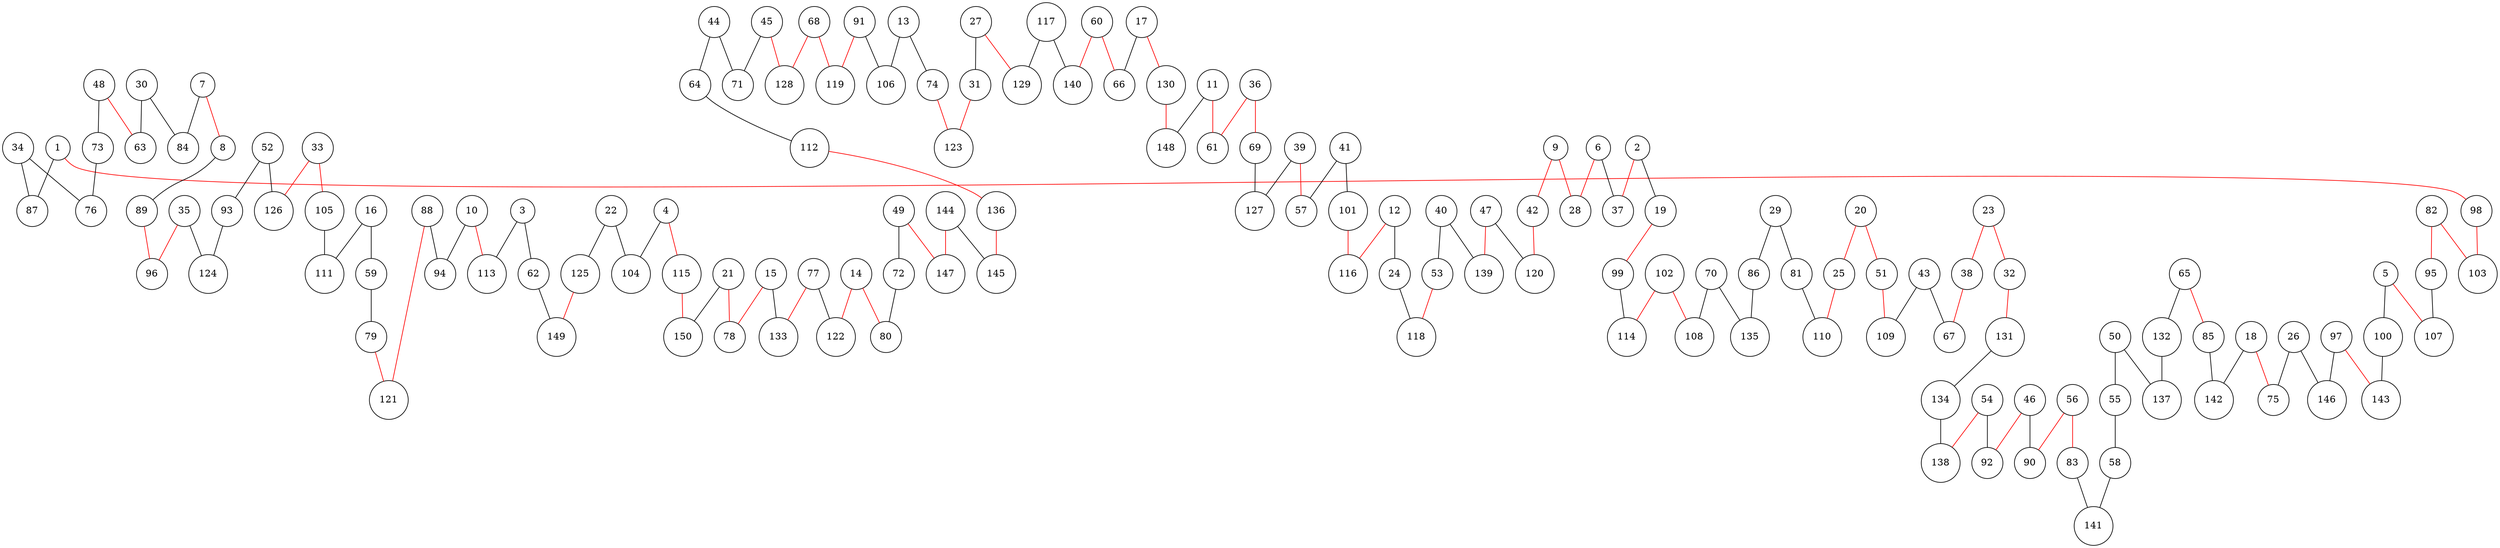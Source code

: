 graph ch150 {
	node [shape=circle fillcolor=white]
	1 [ pos = "1.070403,15.473337!"]
	2 [ pos = "17.502303,14.132669!"]
	3 [ pos = "1.090184,10.096625!"]
	4 [ pos = "1.527918,3.759195!"]
	5 [ pos = "4.090149,18.061076!"]
	6 [ pos = "19.725748,13.395577!"]
	7 [ pos = "3.223497,15.136220!"]
	8 [ pos = "4.045175,14.432919!"]
	9 [ pos = "18.899667,12.749494!"]
	10 [ pos = "2.824434,10.995623!"]
	11 [ pos = "19.938547,5.157585!"]
	12 [ pos = "15.338401,8.211936!"]
	13 [ pos = "5.500969,0.584369!"]
	14 [ pos = "8.084956,6.570059!"]
	15 [ pos = "6.885267,8.048578!"]
	16 [ pos = "7.059753,9.219271!"]
	17 [ pos = "18.576023,1.782125!"]
	18 [ pos = "10.091405,19.063659!"]
	19 [ pos = "18.108887,15.294098!"]
	20 [ pos = "13.960988,12.507889!"]
	21 [ pos = "4.042783,6.530959!"]
	22 [ pos = "0.496421,6.868557!"]
	23 [ pos = "11.366327,6.614630!"]
	24 [ pos = "16.175982,8.073501!"]
	25 [ pos = "13.606060,13.395685!"]
	26 [ pos = "9.218159,15.733723!"]
	27 [ pos = "11.366327,2.137379!"]
	28 [ pos = "19.237331,12.376251!"]
	29 [ pos = "16.331330,15.160349!"]
	30 [ pos = "2.992065,13.804046!"]
	31 [ pos = "10.198446,1.934069!"]
	32 [ pos = "11.447763,7.252775!"]
	33 [ pos = "8.071149,12.203434!"]
	34 [ pos = "1.680444,14.500185!"]
	35 [ pos = "5.425030,13.162452!"]
	36 [ pos = "18.867103,6.479378!"]
	37 [ pos = "18.270090,13.358259!"]
	38 [ pos = "11.865719,6.670250!"]
	39 [ pos = "15.646513,4.621880!"]
	40 [ pos = "17.630354,9.701864!"]
	41 [ pos = "14.148181,4.234848!"]
	42 [ pos = "18.011843,12.392609!"]
	43 [ pos = "13.468938,8.983704!"]
	44 [ pos = "3.952441,3.921676!"]
	45 [ pos = "2.618437,3.145515!"]
	46 [ pos = "11.170158,12.121648!"]
	47 [ pos = "16.158153,12.269814!"]
	48 [ pos = "1.558884,12.538326!"]
	49 [ pos = "9.559195,4.397102!"]
	50 [ pos = "15.182289,17.508351!"]
	51 [ pos = "13.601401,11.029699!"]
	52 [ pos = "6.542394,11.734786!"]
	53 [ pos = "16.536081,9.186936!"]
	54 [ pos = "10.261551,11.563840!"]
	55 [ pos = "13.908183,16.955286!"]
	56 [ pos = "9.811320,14.561400!"]
	57 [ pos = "15.163236,3.936547!"]
	58 [ pos = "14.261036,16.474033!"]
	59 [ pos = "6.413330,8.933551!"]
	60 [ pos = "17.035141,2.339060!"]
	61 [ pos = "18.914176,6.205405!"]
	62 [ pos = "1.249088,8.733548!"]
	63 [ pos = "2.271939,12.750256!"]
	64 [ pos = "6.015869,3.737186!"]
	65 [ pos = "12.358570,17.995009!"]
	66 [ pos = "17.818877,1.978143!"]
	67 [ pos = "12.480229,8.089219!"]
	68 [ pos = "1.698731,1.147273!"]
	69 [ pos = "18.038287,6.585578!"]
	70 [ pos = "16.563128,17.183806!"]
	71 [ pos = "3.369725,3.230125!"]
	72 [ pos = "8.513946,4.754946!"]
	73 [ pos = "0.650838,13.023861!"]
	74 [ pos = "7.425179,0.303629!"]
	75 [ pos = "9.788122,17.136692!"]
	76 [ pos = "0.286649,13.978693!"]
	77 [ pos = "9.014315,7.811661!"]
	78 [ pos = "6.310011,7.721729!"]
	79 [ pos = "5.492731,8.982619!"]
	80 [ pos = "7.762392,6.441175!"]
	81 [ pos = "15.173795,14.411434!"]
	82 [ pos = "1.216036,18.765668!"]
	83 [ pos = "11.325409,15.423468!"]
	84 [ pos = "3.392617,14.544262!"]
	85 [ pos = "11.312941,20.000000!"]
	86 [ pos = "15.982435,16.035927!"]
	87 [ pos = "0.647488,15.045568!"]
	88 [ pos = "3.877925,9.315896!"]
	89 [ pos = "4.044120,13.873387!"]
	90 [ pos = "11.343897,13.173151!"]
	91 [ pos = "2.508785,0.560857!"]
	92 [ pos = "10.018748,12.026605!"]
	93 [ pos = "6.195552,13.336857!"]
	94 [ pos = "3.743152,10.039465!"]
	95 [ pos = "2.076600,18.463202!"]
	96 [ pos = "4.134168,13.077851!"]
	97 [ pos = "6.071797,17.008998!"]
	98 [ pos = "1.427191,15.479799!"]
	99 [ pos = "18.775098,15.956568!"]
	100 [ pos = "5.048883,18.541505!"]
	101 [ pos = "14.306094,5.682120!"]
	102 [ pos = "18.135347,17.520978!"]
	103 [ pos = "1.708378,15.771338!"]
	104 [ pos = "0.434990,4.089678!"]
	105 [ pos = "8.091214,10.762651!"]
	106 [ pos = "4.189593,1.127121!"]
	107 [ pos = "2.912454,18.157671!"]
	108 [ pos = "16.816733,16.599385!"]
	109 [ pos = "13.073289,10.007079!"]
	110 [ pos = "15.366332,13.511332!"]
	111 [ pos = "7.701285,10.506265!"]
	112 [ pos = "6.858946,2.934217!"]
	113 [ pos = "2.529321,10.980131!"]
	114 [ pos = "18.838540,16.695529!"]
	115 [ pos = "2.794301,4.501713!"]
	116 [ pos = "14.484400,6.661607!"]
	117 [ pos = "14.302496,1.855901!"]
	118 [ pos = "16.994222,7.887330!"]
	119 [ pos = "1.893560,0.689934!"]
	120 [ pos = "17.108910,11.852279!"]
	121 [ pos = "4.926364,9.846400!"]
	122 [ pos = "8.562264,7.199885!"]
	123 [ pos = "8.686824,0.601901!"]
	124 [ pos = "5.657935,14.649360!"]
	125 [ pos = "1.601628,6.949344!"]
	126 [ pos = "7.306444,12.833197!"]
	127 [ pos = "17.395079,6.362549!"]
	128 [ pos = "2.009106,2.227835!"]
	129 [ pos = "11.385518,3.418191!"]
	130 [ pos = "18.169060,3.811735!"]
	131 [ pos = "10.817101,7.784879!"]
	132 [ pos = "13.860669,19.357731!"]
	133 [ pos = "7.973012,8.575118!"]
	134 [ pos = "10.911600,10.302055!"]
	135 [ pos = "15.942161,17.020343!"]
	136 [ pos = "7.120674,2.191720!"]
	137 [ pos = "16.093627,19.156603!"]
	138 [ pos = "11.394682,11.225968!"]
	139 [ pos = "16.893844,10.599616!"]
	140 [ pos = "15.959136,0.012005!"]
	141 [ pos = "13.191899,15.167891!"]
	142 [ pos = "10.141679,19.595931!"]
	143 [ pos = "5.536833,19.148170!"]
	144 [ pos = "10.072770,4.012003!"]
	145 [ pos = "8.818241,3.293759!"]
	146 [ pos = "8.565319,15.169705!"]
	147 [ pos = "9.557024,4.350001!"]
	148 [ pos = "19.754931,3.847665!"]
	149 [ pos = "1.374617,7.747062!"]
	150 [ pos = "2.620210,4.756116!"]

	1 -- 87 [color = black]
	1 -- 98 [color = red]
	2 -- 19 [color = black]
	2 -- 37 [color = red]
	3 -- 62 [color = black]
	3 -- 113 [color = black]
	4 -- 104 [color = black]
	4 -- 115 [color = red]
	5 -- 100 [color = black]
	5 -- 107 [color = red]
	6 -- 28 [color = red]
	6 -- 37 [color = black]
	7 -- 8 [color = red]
	7 -- 84 [color = black]
	8 -- 89 [color = black]
	9 -- 28 [color = red]
	9 -- 42 [color = red]
	10 -- 94 [color = black]
	10 -- 113 [color = red]
	11 -- 61 [color = red]
	11 -- 148 [color = black]
	12 -- 24 [color = black]
	12 -- 116 [color = red]
	13 -- 74 [color = black]
	13 -- 106 [color = black]
	14 -- 80 [color = red]
	14 -- 122 [color = red]
	15 -- 78 [color = red]
	15 -- 133 [color = black]
	16 -- 59 [color = black]
	16 -- 111 [color = black]
	17 -- 66 [color = black]
	17 -- 130 [color = red]
	18 -- 75 [color = red]
	18 -- 142 [color = black]
	19 -- 99 [color = red]
	20 -- 25 [color = red]
	20 -- 51 [color = red]
	21 -- 78 [color = red]
	21 -- 150 [color = black]
	22 -- 104 [color = black]
	22 -- 125 [color = black]
	23 -- 32 [color = red]
	23 -- 38 [color = red]
	24 -- 118 [color = black]
	25 -- 110 [color = red]
	26 -- 75 [color = black]
	26 -- 146 [color = black]
	27 -- 31 [color = black]
	27 -- 129 [color = red]
	29 -- 81 [color = black]
	29 -- 86 [color = black]
	30 -- 63 [color = black]
	30 -- 84 [color = black]
	31 -- 123 [color = red]
	32 -- 131 [color = red]
	33 -- 105 [color = red]
	33 -- 126 [color = red]
	34 -- 76 [color = black]
	34 -- 87 [color = black]
	35 -- 96 [color = red]
	35 -- 124 [color = black]
	36 -- 61 [color = red]
	36 -- 69 [color = red]
	38 -- 67 [color = red]
	39 -- 57 [color = red]
	39 -- 127 [color = black]
	40 -- 53 [color = black]
	40 -- 139 [color = black]
	41 -- 57 [color = black]
	41 -- 101 [color = black]
	42 -- 120 [color = red]
	43 -- 67 [color = black]
	43 -- 109 [color = black]
	44 -- 64 [color = black]
	44 -- 71 [color = black]
	45 -- 71 [color = black]
	45 -- 128 [color = red]
	46 -- 90 [color = black]
	46 -- 92 [color = red]
	47 -- 120 [color = black]
	47 -- 139 [color = red]
	48 -- 63 [color = red]
	48 -- 73 [color = black]
	49 -- 72 [color = black]
	49 -- 147 [color = red]
	50 -- 55 [color = black]
	50 -- 137 [color = black]
	51 -- 109 [color = red]
	52 -- 93 [color = black]
	52 -- 126 [color = black]
	53 -- 118 [color = red]
	54 -- 92 [color = black]
	54 -- 138 [color = red]
	55 -- 58 [color = black]
	56 -- 83 [color = red]
	56 -- 90 [color = red]
	58 -- 141 [color = black]
	59 -- 79 [color = black]
	60 -- 66 [color = red]
	60 -- 140 [color = red]
	62 -- 149 [color = black]
	64 -- 112 [color = black]
	65 -- 85 [color = red]
	65 -- 132 [color = black]
	68 -- 119 [color = red]
	68 -- 128 [color = red]
	69 -- 127 [color = black]
	70 -- 108 [color = black]
	70 -- 135 [color = black]
	72 -- 80 [color = black]
	73 -- 76 [color = black]
	74 -- 123 [color = red]
	77 -- 122 [color = black]
	77 -- 133 [color = red]
	79 -- 121 [color = red]
	81 -- 110 [color = black]
	82 -- 95 [color = red]
	82 -- 103 [color = red]
	83 -- 141 [color = black]
	85 -- 142 [color = black]
	86 -- 135 [color = black]
	88 -- 94 [color = black]
	88 -- 121 [color = red]
	89 -- 96 [color = red]
	91 -- 106 [color = black]
	91 -- 119 [color = red]
	93 -- 124 [color = black]
	95 -- 107 [color = black]
	97 -- 143 [color = red]
	97 -- 146 [color = black]
	98 -- 103 [color = red]
	99 -- 114 [color = black]
	100 -- 143 [color = black]
	101 -- 116 [color = red]
	102 -- 108 [color = red]
	102 -- 114 [color = red]
	105 -- 111 [color = black]
	112 -- 136 [color = red]
	115 -- 150 [color = red]
	117 -- 129 [color = black]
	117 -- 140 [color = black]
	125 -- 149 [color = red]
	130 -- 148 [color = red]
	131 -- 134 [color = black]
	132 -- 137 [color = black]
	134 -- 138 [color = black]
	136 -- 145 [color = red]
	144 -- 145 [color = black]
	144 -- 147 [color = red]
}